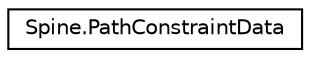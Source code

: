 digraph "그래픽컬한 클래스 계통도"
{
 // LATEX_PDF_SIZE
  edge [fontname="Helvetica",fontsize="10",labelfontname="Helvetica",labelfontsize="10"];
  node [fontname="Helvetica",fontsize="10",shape=record];
  rankdir="LR";
  Node0 [label="Spine.PathConstraintData",height=0.2,width=0.4,color="black", fillcolor="white", style="filled",URL="$class_spine_1_1_path_constraint_data.html",tooltip=" "];
}
